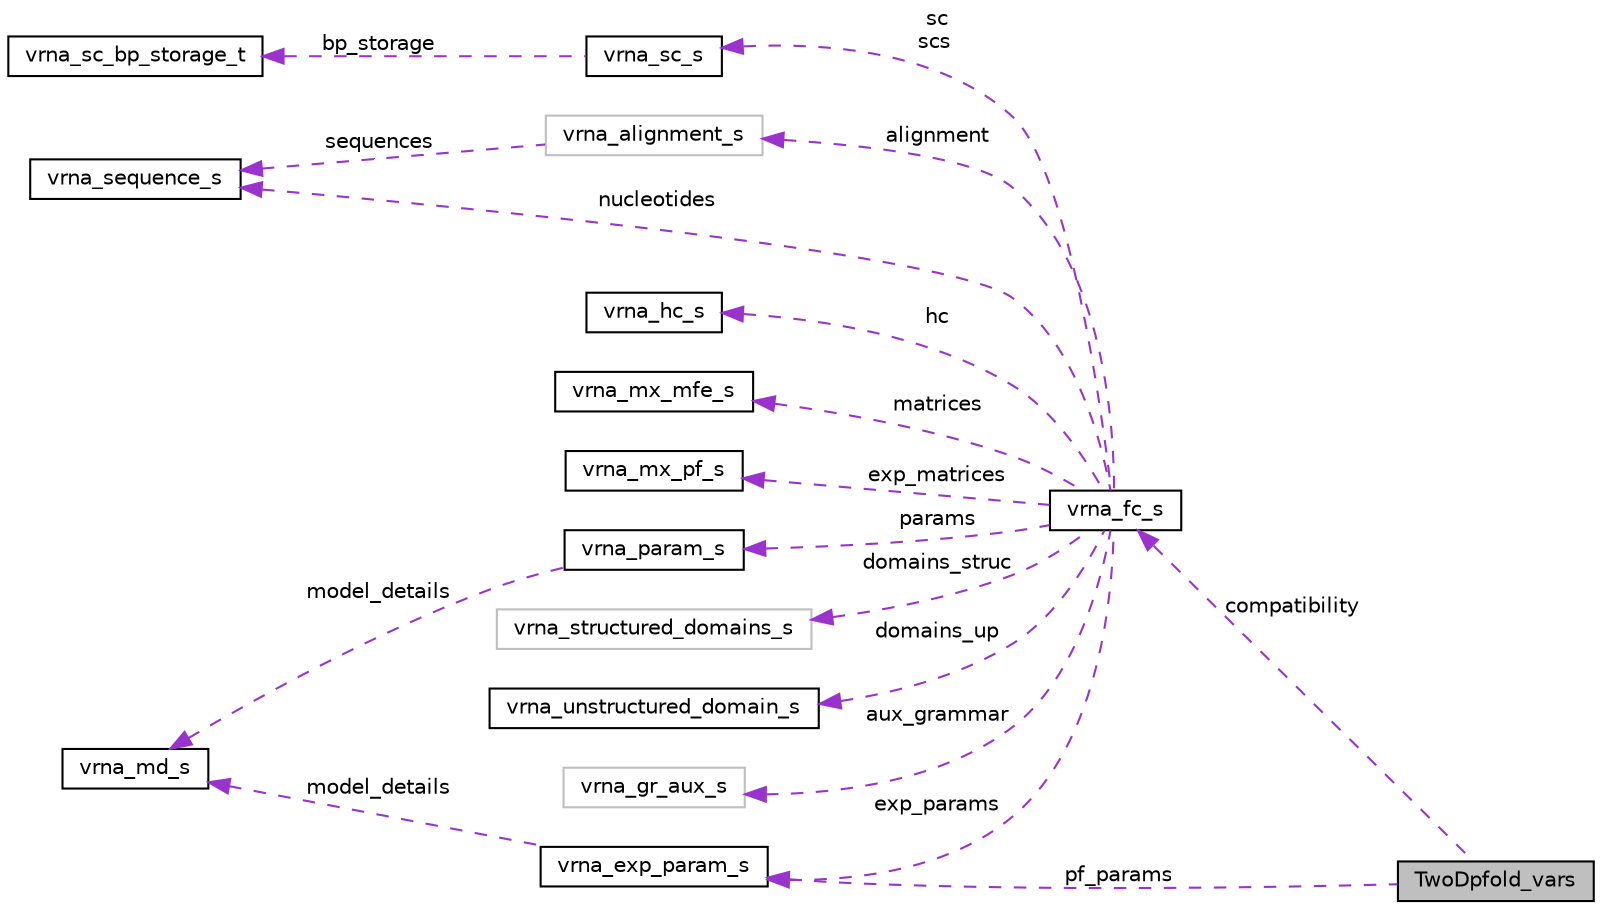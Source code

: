 digraph "TwoDpfold_vars"
{
 // INTERACTIVE_SVG=YES
 // LATEX_PDF_SIZE
  bgcolor="transparent";
  edge [fontname="Helvetica",fontsize="10",labelfontname="Helvetica",labelfontsize="10"];
  node [fontname="Helvetica",fontsize="10",shape=record];
  rankdir="LR";
  Node1 [label="TwoDpfold_vars",height=0.2,width=0.4,color="black", fillcolor="grey75", style="filled", fontcolor="black",tooltip="Variables compound for 2Dfold partition function folding."];
  Node2 -> Node1 [dir="back",color="darkorchid3",fontsize="10",style="dashed",label=" pf_params" ];
  Node2 [label="vrna_exp_param_s",height=0.2,width=0.4,color="black",URL="$group__energy__parameters.html#structvrna__exp__param__s",tooltip="The data structure that contains temperature scaled Boltzmann weights of the energy parameters."];
  Node3 -> Node2 [dir="back",color="darkorchid3",fontsize="10",style="dashed",label=" model_details" ];
  Node3 [label="vrna_md_s",height=0.2,width=0.4,color="black",URL="$group__model__details.html#structvrna__md__s",tooltip="The data structure that contains the complete model details used throughout the calculations."];
  Node4 -> Node1 [dir="back",color="darkorchid3",fontsize="10",style="dashed",label=" compatibility" ];
  Node4 [label="vrna_fc_s",height=0.2,width=0.4,color="black",URL="$group__fold__compound.html#structvrna__fc__s",tooltip="The most basic data structure required by many functions throughout the RNAlib."];
  Node5 -> Node4 [dir="back",color="darkorchid3",fontsize="10",style="dashed",label=" nucleotides" ];
  Node5 [label="vrna_sequence_s",height=0.2,width=0.4,color="black",URL="$group__alphabet__utils.html#structvrna__sequence__s",tooltip="Data structure representing a nucleotide sequence."];
  Node6 -> Node4 [dir="back",color="darkorchid3",fontsize="10",style="dashed",label=" alignment" ];
  Node6 [label="vrna_alignment_s",height=0.2,width=0.4,color="grey75",URL="$group__alphabet__utils.html#structvrna__alignment__s",tooltip=" "];
  Node5 -> Node6 [dir="back",color="darkorchid3",fontsize="10",style="dashed",label=" sequences" ];
  Node7 -> Node4 [dir="back",color="darkorchid3",fontsize="10",style="dashed",label=" hc" ];
  Node7 [label="vrna_hc_s",height=0.2,width=0.4,color="black",URL="$group__hard__constraints.html#structvrna__hc__s",tooltip="The hard constraints data structure."];
  Node8 -> Node4 [dir="back",color="darkorchid3",fontsize="10",style="dashed",label=" matrices" ];
  Node8 [label="vrna_mx_mfe_s",height=0.2,width=0.4,color="black",URL="$group__dp__matrices.html#structvrna__mx__mfe__s",tooltip="Minimum Free Energy (MFE) Dynamic Programming (DP) matrices data structure required within the vrna_f..."];
  Node9 -> Node4 [dir="back",color="darkorchid3",fontsize="10",style="dashed",label=" exp_matrices" ];
  Node9 [label="vrna_mx_pf_s",height=0.2,width=0.4,color="black",URL="$group__dp__matrices.html#structvrna__mx__pf__s",tooltip="Partition function (PF) Dynamic Programming (DP) matrices data structure required within the vrna_fol..."];
  Node10 -> Node4 [dir="back",color="darkorchid3",fontsize="10",style="dashed",label=" params" ];
  Node10 [label="vrna_param_s",height=0.2,width=0.4,color="black",URL="$group__energy__parameters.html#structvrna__param__s",tooltip="The datastructure that contains temperature scaled energy parameters."];
  Node3 -> Node10 [dir="back",color="darkorchid3",fontsize="10",style="dashed",label=" model_details" ];
  Node2 -> Node4 [dir="back",color="darkorchid3",fontsize="10",style="dashed",label=" exp_params" ];
  Node11 -> Node4 [dir="back",color="darkorchid3",fontsize="10",style="dashed",label=" domains_struc" ];
  Node11 [label="vrna_structured_domains_s",height=0.2,width=0.4,color="grey75",URL="$structvrna__structured__domains__s.html",tooltip=" "];
  Node12 -> Node4 [dir="back",color="darkorchid3",fontsize="10",style="dashed",label=" domains_up" ];
  Node12 [label="vrna_unstructured_domain_s",height=0.2,width=0.4,color="black",URL="$group__domains__up.html#structvrna__unstructured__domain__s",tooltip="Data structure to store all functionality for ligand binding."];
  Node13 -> Node4 [dir="back",color="darkorchid3",fontsize="10",style="dashed",label=" aux_grammar" ];
  Node13 [label="vrna_gr_aux_s",height=0.2,width=0.4,color="grey75",URL="$group__grammar.html#structvrna__gr__aux__s",tooltip=" "];
  Node14 -> Node4 [dir="back",color="darkorchid3",fontsize="10",style="dashed",label=" sc\nscs" ];
  Node14 [label="vrna_sc_s",height=0.2,width=0.4,color="black",URL="$group__soft__constraints.html#structvrna__sc__s",tooltip="The soft constraints data structure."];
  Node15 -> Node14 [dir="back",color="darkorchid3",fontsize="10",style="dashed",label=" bp_storage" ];
  Node15 [label="vrna_sc_bp_storage_t",height=0.2,width=0.4,color="black",URL="$structvrna__sc__bp__storage__t.html",tooltip="A base pair constraint."];
}
